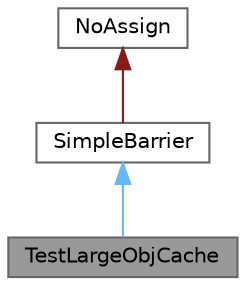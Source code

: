 digraph "TestLargeObjCache"
{
 // LATEX_PDF_SIZE
  bgcolor="transparent";
  edge [fontname=Helvetica,fontsize=10,labelfontname=Helvetica,labelfontsize=10];
  node [fontname=Helvetica,fontsize=10,shape=box,height=0.2,width=0.4];
  Node1 [id="Node000001",label="TestLargeObjCache",height=0.2,width=0.4,color="gray40", fillcolor="grey60", style="filled", fontcolor="black",tooltip=" "];
  Node2 -> Node1 [id="edge3_Node000001_Node000002",dir="back",color="steelblue1",style="solid",tooltip=" "];
  Node2 [id="Node000002",label="SimpleBarrier",height=0.2,width=0.4,color="gray40", fillcolor="white", style="filled",URL="$class_simple_barrier.html",tooltip=" "];
  Node3 -> Node2 [id="edge4_Node000002_Node000003",dir="back",color="firebrick4",style="solid",tooltip=" "];
  Node3 [id="Node000003",label="NoAssign",height=0.2,width=0.4,color="gray40", fillcolor="white", style="filled",URL="$class_no_assign.html",tooltip="Base class for prohibiting compiler-generated operator="];
}
